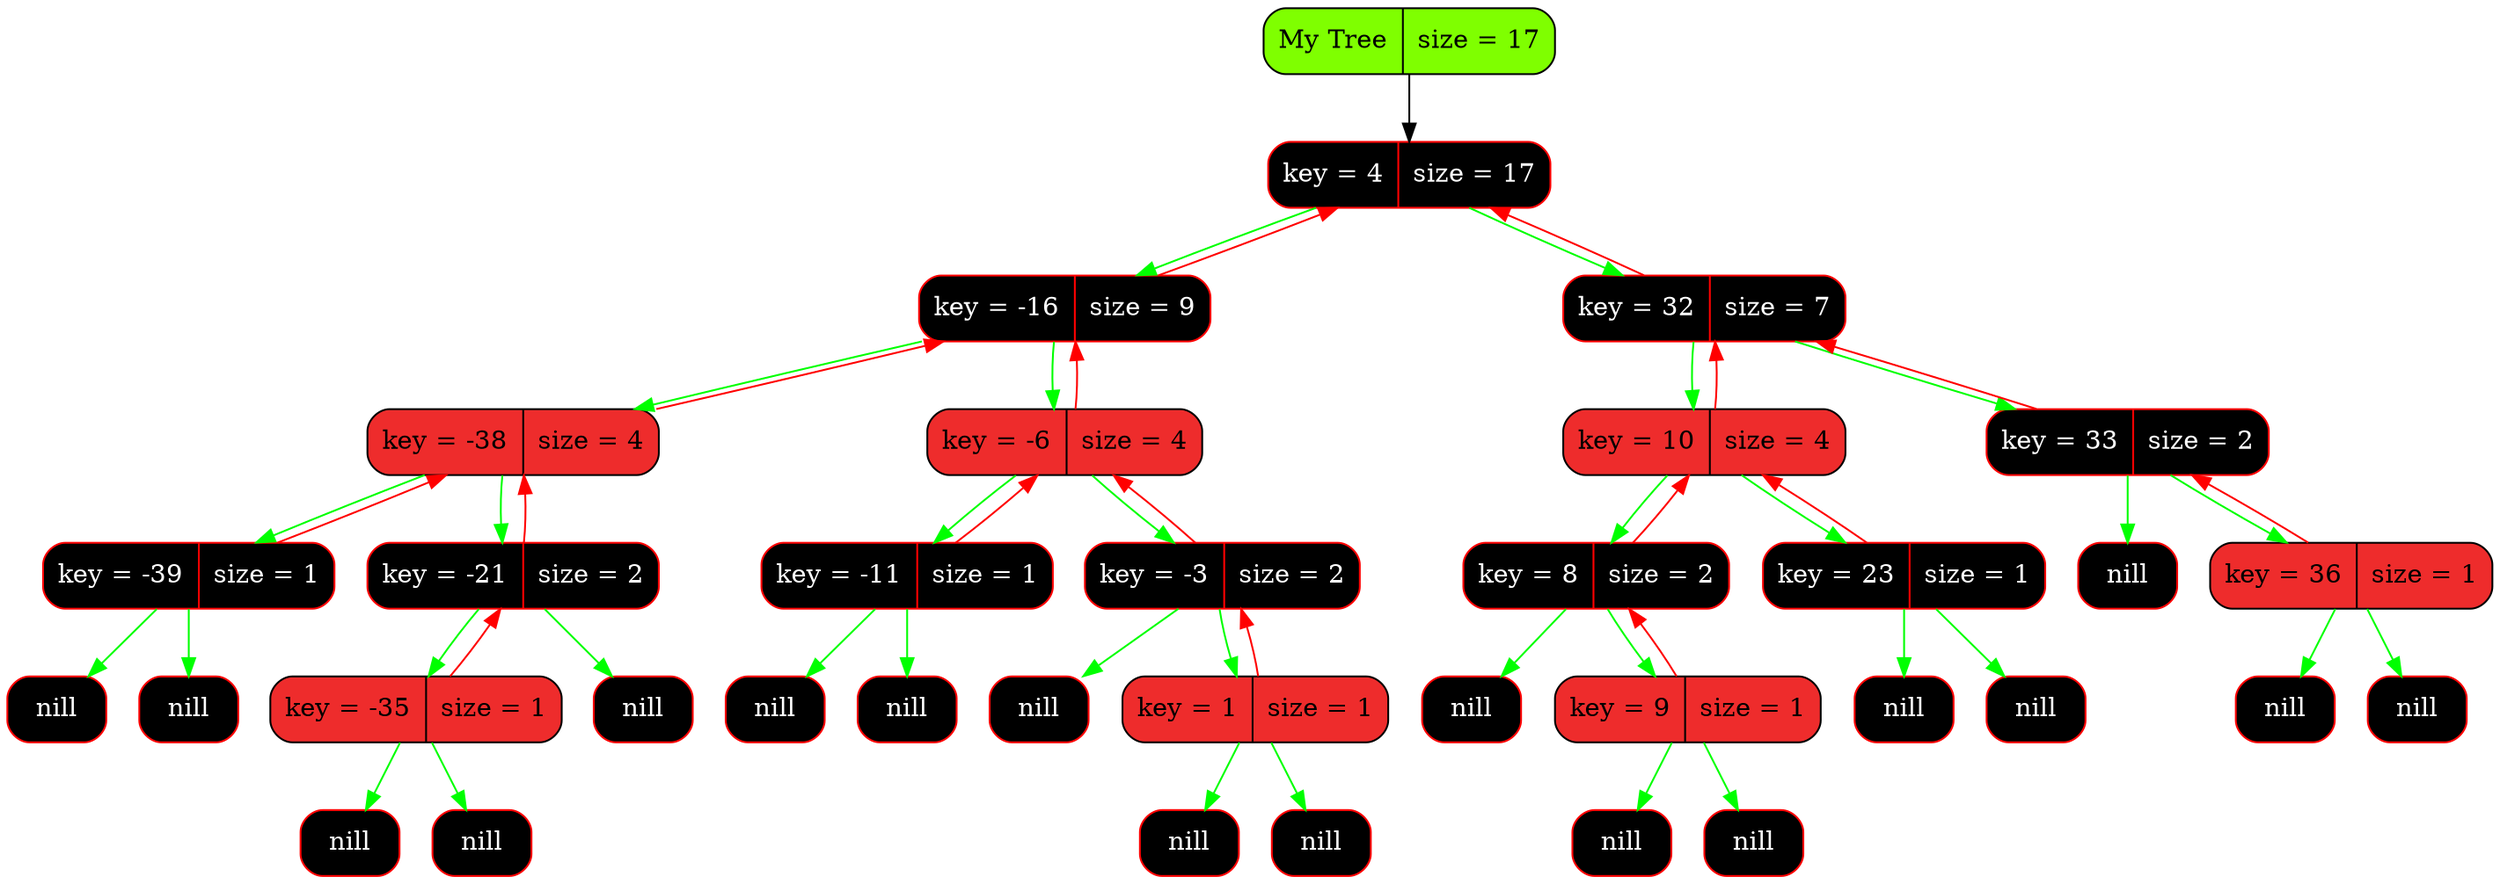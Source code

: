 digraph Tree
{
   rankdir = HR;
   node[fontsize=14];
   edge[color="black",fontcolor="blue",fontsize=12];
   tree[shape = Mrecord, style = filled, fillcolor = "chartreuse1", label = "My Tree | size = 17"];
   "0x11c606830"[shape = Mrecord, color = "red", style = filled, fontcolor = "white", fillcolor = "black",   label = " key = 4 | size = 17"];
  "0x11c606830" -> "0x11c6069b0" [color = "green"];
  "0x11c6069b0" -> "0x11c606830" [color = "red"];
  "0x11c606830" -> "0x11c6068f0" [color = "green"];
  "0x11c6068f0" -> "0x11c606830" [color = "red"];
   "0x11c6069b0"[shape = Mrecord, color = "red", style = filled, fontcolor = "white", fillcolor = "black",   label = " key = -16 | size = 9"];
  "0x11c6069b0" -> "0x11c606ab0" [color = "green"];
  "0x11c606ab0" -> "0x11c6069b0" [color = "red"];
  "0x11c6069b0" -> "0x11c606860" [color = "green"];
  "0x11c606860" -> "0x11c6069b0" [color = "red"];
   "0x11c606ab0"[shape = Mrecord, color = "black", style = filled, fontcolor = "black", fillcolor = "firebrick2",   label = " key = -38 | size = 4"];
  "0x11c606ab0" -> "0x11c606920" [color = "green"];
  "0x11c606920" -> "0x11c606ab0" [color = "red"];
  "0x11c606ab0" -> "0x11c606a30" [color = "green"];
  "0x11c606a30" -> "0x11c606ab0" [color = "red"];
   "0x11c606920"[shape = Mrecord, color = "red", style = filled, fontcolor = "white", fillcolor = "black",   label = " key = -39 | size = 1"];
   "0x11c606920left"[shape = Mrecord, color = "red", style = filled, fontcolor = "white", fillcolor = "black",   label = " <value> nill"];
  "0x11c606920" -> "0x11c606920left" [color = "green"];
   "0x11c606920right"[shape = Mrecord, color = "red", style = filled, fontcolor = "white", fillcolor = "black",   label = " <value> nill"];
  "0x11c606920" -> "0x11c606920right" [color = "green"];
   "0x11c606a30"[shape = Mrecord, color = "red", style = filled, fontcolor = "white", fillcolor = "black",   label = " key = -21 | size = 2"];
  "0x11c606a30" -> "0x11c606b50" [color = "green"];
  "0x11c606b50" -> "0x11c606a30" [color = "red"];
   "0x11c606a30right"[shape = Mrecord, color = "red", style = filled, fontcolor = "white", fillcolor = "black",   label = " <value> nill"];
  "0x11c606a30" -> "0x11c606a30right" [color = "green"];
   "0x11c606b50"[shape = Mrecord, color = "black", style = filled, fontcolor = "black", fillcolor = "firebrick2",   label = " key = -35 | size = 1"];
   "0x11c606b50left"[shape = Mrecord, color = "red", style = filled, fontcolor = "white", fillcolor = "black",   label = " <value> nill"];
  "0x11c606b50" -> "0x11c606b50left" [color = "green"];
   "0x11c606b50right"[shape = Mrecord, color = "red", style = filled, fontcolor = "white", fillcolor = "black",   label = " <value> nill"];
  "0x11c606b50" -> "0x11c606b50right" [color = "green"];
   "0x11c606860"[shape = Mrecord, color = "black", style = filled, fontcolor = "black", fillcolor = "firebrick2",   label = " key = -6 | size = 4"];
  "0x11c606860" -> "0x11c606a80" [color = "green"];
  "0x11c606a80" -> "0x11c606860" [color = "red"];
  "0x11c606860" -> "0x11c6069f0" [color = "green"];
  "0x11c6069f0" -> "0x11c606860" [color = "red"];
   "0x11c606a80"[shape = Mrecord, color = "red", style = filled, fontcolor = "white", fillcolor = "black",   label = " key = -11 | size = 1"];
   "0x11c606a80left"[shape = Mrecord, color = "red", style = filled, fontcolor = "white", fillcolor = "black",   label = " <value> nill"];
  "0x11c606a80" -> "0x11c606a80left" [color = "green"];
   "0x11c606a80right"[shape = Mrecord, color = "red", style = filled, fontcolor = "white", fillcolor = "black",   label = " <value> nill"];
  "0x11c606a80" -> "0x11c606a80right" [color = "green"];
   "0x11c6069f0"[shape = Mrecord, color = "red", style = filled, fontcolor = "white", fillcolor = "black",   label = " key = -3 | size = 2"];
   "0x11c6069f0left"[shape = Mrecord, color = "red", style = filled, fontcolor = "white", fillcolor = "black",   label = " <value> nill"];
  "0x11c6069f0" -> "0x11c6069f0left" [color = "green"];
  "0x11c6069f0" -> "0x11c606b20" [color = "green"];
  "0x11c606b20" -> "0x11c6069f0" [color = "red"];
   "0x11c606b20"[shape = Mrecord, color = "black", style = filled, fontcolor = "black", fillcolor = "firebrick2",   label = " key = 1 | size = 1"];
   "0x11c606b20left"[shape = Mrecord, color = "red", style = filled, fontcolor = "white", fillcolor = "black",   label = " <value> nill"];
  "0x11c606b20" -> "0x11c606b20left" [color = "green"];
   "0x11c606b20right"[shape = Mrecord, color = "red", style = filled, fontcolor = "white", fillcolor = "black",   label = " <value> nill"];
  "0x11c606b20" -> "0x11c606b20right" [color = "green"];
   "0x11c6068f0"[shape = Mrecord, color = "red", style = filled, fontcolor = "white", fillcolor = "black",   label = " key = 32 | size = 7"];
  "0x11c6068f0" -> "0x11c6068c0" [color = "green"];
  "0x11c6068c0" -> "0x11c6068f0" [color = "red"];
  "0x11c6068f0" -> "0x11c606890" [color = "green"];
  "0x11c606890" -> "0x11c6068f0" [color = "red"];
   "0x11c6068c0"[shape = Mrecord, color = "black", style = filled, fontcolor = "black", fillcolor = "firebrick2",   label = " key = 10 | size = 4"];
  "0x11c6068c0" -> "0x11c606980" [color = "green"];
  "0x11c606980" -> "0x11c6068c0" [color = "red"];
  "0x11c6068c0" -> "0x11c606950" [color = "green"];
  "0x11c606950" -> "0x11c6068c0" [color = "red"];
   "0x11c606980"[shape = Mrecord, color = "red", style = filled, fontcolor = "white", fillcolor = "black",   label = " key = 8 | size = 2"];
   "0x11c606980left"[shape = Mrecord, color = "red", style = filled, fontcolor = "white", fillcolor = "black",   label = " <value> nill"];
  "0x11c606980" -> "0x11c606980left" [color = "green"];
  "0x11c606980" -> "0x11c606c30" [color = "green"];
  "0x11c606c30" -> "0x11c606980" [color = "red"];
   "0x11c606c30"[shape = Mrecord, color = "black", style = filled, fontcolor = "black", fillcolor = "firebrick2",   label = " key = 9 | size = 1"];
   "0x11c606c30left"[shape = Mrecord, color = "red", style = filled, fontcolor = "white", fillcolor = "black",   label = " <value> nill"];
  "0x11c606c30" -> "0x11c606c30left" [color = "green"];
   "0x11c606c30right"[shape = Mrecord, color = "red", style = filled, fontcolor = "white", fillcolor = "black",   label = " <value> nill"];
  "0x11c606c30" -> "0x11c606c30right" [color = "green"];
   "0x11c606950"[shape = Mrecord, color = "red", style = filled, fontcolor = "white", fillcolor = "black",   label = " key = 23 | size = 1"];
   "0x11c606950left"[shape = Mrecord, color = "red", style = filled, fontcolor = "white", fillcolor = "black",   label = " <value> nill"];
  "0x11c606950" -> "0x11c606950left" [color = "green"];
   "0x11c606950right"[shape = Mrecord, color = "red", style = filled, fontcolor = "white", fillcolor = "black",   label = " <value> nill"];
  "0x11c606950" -> "0x11c606950right" [color = "green"];
   "0x11c606890"[shape = Mrecord, color = "red", style = filled, fontcolor = "white", fillcolor = "black",   label = " key = 33 | size = 2"];
   "0x11c606890left"[shape = Mrecord, color = "red", style = filled, fontcolor = "white", fillcolor = "black",   label = " <value> nill"];
  "0x11c606890" -> "0x11c606890left" [color = "green"];
  "0x11c606890" -> "0x11c606b80" [color = "green"];
  "0x11c606b80" -> "0x11c606890" [color = "red"];
   "0x11c606b80"[shape = Mrecord, color = "black", style = filled, fontcolor = "black", fillcolor = "firebrick2",   label = " key = 36 | size = 1"];
   "0x11c606b80left"[shape = Mrecord, color = "red", style = filled, fontcolor = "white", fillcolor = "black",   label = " <value> nill"];
  "0x11c606b80" -> "0x11c606b80left" [color = "green"];
   "0x11c606b80right"[shape = Mrecord, color = "red", style = filled, fontcolor = "white", fillcolor = "black",   label = " <value> nill"];
  "0x11c606b80" -> "0x11c606b80right" [color = "green"];
   tree -> "0x11c606830" [color = "gray0"];
}
